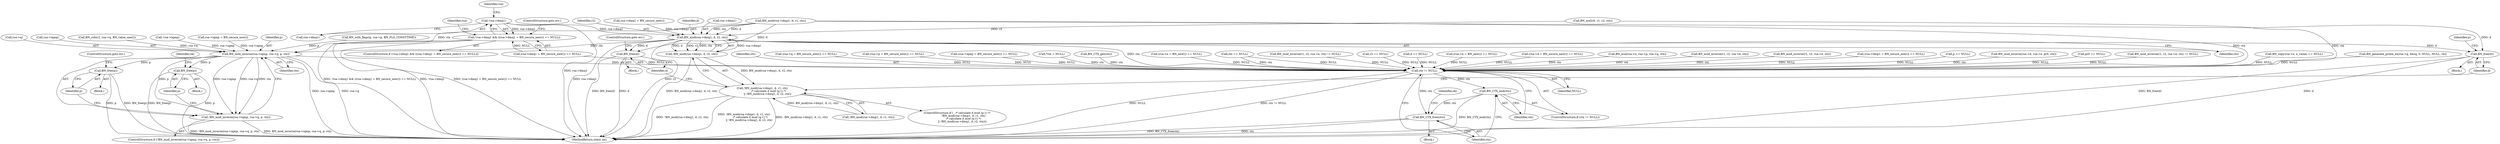digraph "0_openssl_6939eab03a6e23d2bd2c3f5e34fe1d48e542e787@pointer" {
"1000303" [label="(Call,!rsa->dmq1)"];
"1000302" [label="(Call,!rsa->dmq1 && ((rsa->dmq1 = BN_secure_new()) == NULL))"];
"1000614" [label="(Call,BN_mod(rsa->dmq1, d, r2, ctx))"];
"1000613" [label="(Call,!BN_mod(rsa->dmq1, d, r2, ctx))"];
"1000604" [label="(Call,!BN_mod(rsa->dmp1, d, r1, ctx)\n               /* calculate d mod (q-1) */\n            || !BN_mod(rsa->dmq1, d, r2, ctx))"];
"1000622" [label="(Call,BN_free(d))"];
"1000625" [label="(Call,BN_free(d))"];
"1000645" [label="(Call,BN_mod_inverse(rsa->iqmp, rsa->q, p, ctx))"];
"1000644" [label="(Call,!BN_mod_inverse(rsa->iqmp, rsa->q, p, ctx))"];
"1000655" [label="(Call,BN_free(p))"];
"1000658" [label="(Call,BN_free(p))"];
"1000677" [label="(Call,ctx != NULL)"];
"1000680" [label="(Call,BN_CTX_end(ctx))"];
"1000682" [label="(Call,BN_CTX_free(ctx))"];
"1000605" [label="(Call,!BN_mod(rsa->dmp1, d, r1, ctx))"];
"1000679" [label="(Identifier,NULL)"];
"1000330" [label="(Call,BN_copy(rsa->e, e_value) == NULL)"];
"1000681" [label="(Identifier,ctx)"];
"1000414" [label="(Call,BN_generate_prime_ex(rsa->q, bitsq, 0, NULL, NULL, cb))"];
"1000649" [label="(Call,rsa->q)"];
"1000613" [label="(Call,!BN_mod(rsa->dmq1, d, r2, ctx))"];
"1000646" [label="(Call,rsa->iqmp)"];
"1000653" [label="(Identifier,ctx)"];
"1000541" [label="(Call,BN_sub(r2, rsa->q, BN_value_one()))"];
"1000657" [label="(ControlStructure,goto err;)"];
"1000682" [label="(Call,BN_CTX_free(ctx))"];
"1000678" [label="(Identifier,ctx)"];
"1000279" [label="(Call,(rsa->q = BN_secure_new()) == NULL)"];
"1000265" [label="(Call,(rsa->p = BN_secure_new()) == NULL)"];
"1000321" [label="(Call,(rsa->iqmp = BN_secure_new()) == NULL)"];
"1000645" [label="(Call,BN_mod_inverse(rsa->iqmp, rsa->q, p, ctx))"];
"1000626" [label="(Identifier,d)"];
"1000627" [label="(Block,)"];
"1000623" [label="(Identifier,d)"];
"1000685" [label="(Identifier,ok)"];
"1000314" [label="(ControlStructure,goto err;)"];
"1000155" [label="(Call,*ctx = NULL)"];
"1000125" [label="(Block,)"];
"1000625" [label="(Call,BN_free(d))"];
"1000622" [label="(Call,BN_free(d))"];
"1000686" [label="(MethodReturn,static int)"];
"1000677" [label="(Call,ctx != NULL)"];
"1000644" [label="(Call,!BN_mod_inverse(rsa->iqmp, rsa->q, p, ctx))"];
"1000630" [label="(Identifier,p)"];
"1000604" [label="(Call,!BN_mod(rsa->dmp1, d, r1, ctx)\n               /* calculate d mod (q-1) */\n            || !BN_mod(rsa->dmq1, d, r2, ctx))"];
"1000198" [label="(Call,BN_CTX_get(ctx))"];
"1000606" [label="(Call,BN_mod(rsa->dmp1, d, r1, ctx))"];
"1000251" [label="(Call,(rsa->e = BN_new()) == NULL)"];
"1000550" [label="(Call,BN_mul(r0, r1, r2, ctx))"];
"1000618" [label="(Identifier,d)"];
"1000620" [label="(Identifier,ctx)"];
"1000615" [label="(Call,rsa->dmq1)"];
"1000659" [label="(Identifier,p)"];
"1000178" [label="(Call,ctx == NULL)"];
"1000364" [label="(Call,BN_mod_inverse(r1, r2, rsa->e, ctx) != NULL)"];
"1000587" [label="(Block,)"];
"1000201" [label="(Call,r3 == NULL)"];
"1000680" [label="(Call,BN_CTX_end(ctx))"];
"1000302" [label="(Call,!rsa->dmq1 && ((rsa->dmq1 = BN_secure_new()) == NULL))"];
"1000621" [label="(Block,)"];
"1000658" [label="(Call,BN_free(p))"];
"1000614" [label="(Call,BN_mod(rsa->dmq1, d, r2, ctx))"];
"1000301" [label="(ControlStructure,if (!rsa->dmq1 && ((rsa->dmq1 = BN_secure_new()) == NULL)))"];
"1000593" [label="(Call,d == NULL)"];
"1000619" [label="(Identifier,r2)"];
"1000676" [label="(ControlStructure,if (ctx != NULL))"];
"1000223" [label="(Call,(rsa->n = BN_new()) == NULL)"];
"1000654" [label="(Block,)"];
"1000237" [label="(Call,(rsa->d = BN_secure_new()) == NULL)"];
"1000518" [label="(Call,BN_mul(rsa->n, rsa->p, rsa->q, ctx))"];
"1000319" [label="(Identifier,rsa)"];
"1000624" [label="(ControlStructure,goto err;)"];
"1000303" [label="(Call,!rsa->dmq1)"];
"1000661" [label="(Identifier,ok)"];
"1000656" [label="(Identifier,p)"];
"1000304" [label="(Call,rsa->dmq1)"];
"1000445" [label="(Call,BN_mod_inverse(r1, r2, rsa->e, ctx))"];
"1000365" [label="(Call,BN_mod_inverse(r1, r2, rsa->e, ctx))"];
"1000293" [label="(Call,(rsa->dmp1 = BN_secure_new()) == NULL)"];
"1000633" [label="(Call,p == NULL)"];
"1000317" [label="(Call,!rsa->iqmp)"];
"1000308" [label="(Call,rsa->dmq1 = BN_secure_new())"];
"1000572" [label="(Call,BN_mod_inverse(rsa->d, rsa->e, pr0, ctx))"];
"1000683" [label="(Identifier,ctx)"];
"1000307" [label="(Call,(rsa->dmq1 = BN_secure_new()) == NULL)"];
"1000562" [label="(Call,pr0 == NULL)"];
"1000322" [label="(Call,rsa->iqmp = BN_secure_new())"];
"1000444" [label="(Call,BN_mod_inverse(r1, r2, rsa->e, ctx) != NULL)"];
"1000637" [label="(Call,BN_with_flags(p, rsa->p, BN_FLG_CONSTTIME))"];
"1000655" [label="(Call,BN_free(p))"];
"1000643" [label="(ControlStructure,if (!BN_mod_inverse(rsa->iqmp, rsa->q, p, ctx)))"];
"1000652" [label="(Identifier,p)"];
"1000310" [label="(Identifier,rsa)"];
"1000603" [label="(ControlStructure,if (   /* calculate d mod (p-1) */\n               !BN_mod(rsa->dmp1, d, r1, ctx)\n               /* calculate d mod (q-1) */\n            || !BN_mod(rsa->dmq1, d, r2, ctx)))"];
"1000303" -> "1000302"  [label="AST: "];
"1000303" -> "1000304"  [label="CFG: "];
"1000304" -> "1000303"  [label="AST: "];
"1000310" -> "1000303"  [label="CFG: "];
"1000302" -> "1000303"  [label="CFG: "];
"1000303" -> "1000686"  [label="DDG: rsa->dmq1"];
"1000303" -> "1000302"  [label="DDG: rsa->dmq1"];
"1000303" -> "1000614"  [label="DDG: rsa->dmq1"];
"1000302" -> "1000301"  [label="AST: "];
"1000302" -> "1000307"  [label="CFG: "];
"1000307" -> "1000302"  [label="AST: "];
"1000314" -> "1000302"  [label="CFG: "];
"1000319" -> "1000302"  [label="CFG: "];
"1000302" -> "1000686"  [label="DDG: !rsa->dmq1"];
"1000302" -> "1000686"  [label="DDG: (rsa->dmq1 = BN_secure_new()) == NULL"];
"1000302" -> "1000686"  [label="DDG: !rsa->dmq1 && ((rsa->dmq1 = BN_secure_new()) == NULL)"];
"1000307" -> "1000302"  [label="DDG: NULL"];
"1000614" -> "1000613"  [label="AST: "];
"1000614" -> "1000620"  [label="CFG: "];
"1000615" -> "1000614"  [label="AST: "];
"1000618" -> "1000614"  [label="AST: "];
"1000619" -> "1000614"  [label="AST: "];
"1000620" -> "1000614"  [label="AST: "];
"1000613" -> "1000614"  [label="CFG: "];
"1000614" -> "1000686"  [label="DDG: rsa->dmq1"];
"1000614" -> "1000686"  [label="DDG: r2"];
"1000614" -> "1000613"  [label="DDG: rsa->dmq1"];
"1000614" -> "1000613"  [label="DDG: d"];
"1000614" -> "1000613"  [label="DDG: r2"];
"1000614" -> "1000613"  [label="DDG: ctx"];
"1000308" -> "1000614"  [label="DDG: rsa->dmq1"];
"1000606" -> "1000614"  [label="DDG: d"];
"1000606" -> "1000614"  [label="DDG: ctx"];
"1000550" -> "1000614"  [label="DDG: r2"];
"1000614" -> "1000622"  [label="DDG: d"];
"1000614" -> "1000625"  [label="DDG: d"];
"1000614" -> "1000645"  [label="DDG: ctx"];
"1000614" -> "1000677"  [label="DDG: ctx"];
"1000613" -> "1000604"  [label="AST: "];
"1000604" -> "1000613"  [label="CFG: "];
"1000613" -> "1000686"  [label="DDG: BN_mod(rsa->dmq1, d, r2, ctx)"];
"1000613" -> "1000604"  [label="DDG: BN_mod(rsa->dmq1, d, r2, ctx)"];
"1000604" -> "1000603"  [label="AST: "];
"1000604" -> "1000605"  [label="CFG: "];
"1000605" -> "1000604"  [label="AST: "];
"1000623" -> "1000604"  [label="CFG: "];
"1000626" -> "1000604"  [label="CFG: "];
"1000604" -> "1000686"  [label="DDG: !BN_mod(rsa->dmq1, d, r2, ctx)"];
"1000604" -> "1000686"  [label="DDG: !BN_mod(rsa->dmp1, d, r1, ctx)\n               /* calculate d mod (q-1) */\n            || !BN_mod(rsa->dmq1, d, r2, ctx)"];
"1000604" -> "1000686"  [label="DDG: !BN_mod(rsa->dmp1, d, r1, ctx)"];
"1000605" -> "1000604"  [label="DDG: BN_mod(rsa->dmp1, d, r1, ctx)"];
"1000622" -> "1000621"  [label="AST: "];
"1000622" -> "1000623"  [label="CFG: "];
"1000623" -> "1000622"  [label="AST: "];
"1000624" -> "1000622"  [label="CFG: "];
"1000622" -> "1000686"  [label="DDG: BN_free(d)"];
"1000622" -> "1000686"  [label="DDG: d"];
"1000606" -> "1000622"  [label="DDG: d"];
"1000625" -> "1000587"  [label="AST: "];
"1000625" -> "1000626"  [label="CFG: "];
"1000626" -> "1000625"  [label="AST: "];
"1000630" -> "1000625"  [label="CFG: "];
"1000625" -> "1000686"  [label="DDG: d"];
"1000625" -> "1000686"  [label="DDG: BN_free(d)"];
"1000606" -> "1000625"  [label="DDG: d"];
"1000645" -> "1000644"  [label="AST: "];
"1000645" -> "1000653"  [label="CFG: "];
"1000646" -> "1000645"  [label="AST: "];
"1000649" -> "1000645"  [label="AST: "];
"1000652" -> "1000645"  [label="AST: "];
"1000653" -> "1000645"  [label="AST: "];
"1000644" -> "1000645"  [label="CFG: "];
"1000645" -> "1000686"  [label="DDG: rsa->iqmp"];
"1000645" -> "1000686"  [label="DDG: rsa->q"];
"1000645" -> "1000644"  [label="DDG: rsa->iqmp"];
"1000645" -> "1000644"  [label="DDG: rsa->q"];
"1000645" -> "1000644"  [label="DDG: p"];
"1000645" -> "1000644"  [label="DDG: ctx"];
"1000317" -> "1000645"  [label="DDG: rsa->iqmp"];
"1000322" -> "1000645"  [label="DDG: rsa->iqmp"];
"1000541" -> "1000645"  [label="DDG: rsa->q"];
"1000637" -> "1000645"  [label="DDG: p"];
"1000606" -> "1000645"  [label="DDG: ctx"];
"1000645" -> "1000655"  [label="DDG: p"];
"1000645" -> "1000658"  [label="DDG: p"];
"1000645" -> "1000677"  [label="DDG: ctx"];
"1000644" -> "1000643"  [label="AST: "];
"1000656" -> "1000644"  [label="CFG: "];
"1000659" -> "1000644"  [label="CFG: "];
"1000644" -> "1000686"  [label="DDG: !BN_mod_inverse(rsa->iqmp, rsa->q, p, ctx)"];
"1000644" -> "1000686"  [label="DDG: BN_mod_inverse(rsa->iqmp, rsa->q, p, ctx)"];
"1000655" -> "1000654"  [label="AST: "];
"1000655" -> "1000656"  [label="CFG: "];
"1000656" -> "1000655"  [label="AST: "];
"1000657" -> "1000655"  [label="CFG: "];
"1000655" -> "1000686"  [label="DDG: p"];
"1000655" -> "1000686"  [label="DDG: BN_free(p)"];
"1000658" -> "1000627"  [label="AST: "];
"1000658" -> "1000659"  [label="CFG: "];
"1000659" -> "1000658"  [label="AST: "];
"1000661" -> "1000658"  [label="CFG: "];
"1000658" -> "1000686"  [label="DDG: BN_free(p)"];
"1000658" -> "1000686"  [label="DDG: p"];
"1000677" -> "1000676"  [label="AST: "];
"1000677" -> "1000679"  [label="CFG: "];
"1000678" -> "1000677"  [label="AST: "];
"1000679" -> "1000677"  [label="AST: "];
"1000681" -> "1000677"  [label="CFG: "];
"1000683" -> "1000677"  [label="CFG: "];
"1000677" -> "1000686"  [label="DDG: ctx != NULL"];
"1000677" -> "1000686"  [label="DDG: NULL"];
"1000572" -> "1000677"  [label="DDG: ctx"];
"1000550" -> "1000677"  [label="DDG: ctx"];
"1000198" -> "1000677"  [label="DDG: ctx"];
"1000445" -> "1000677"  [label="DDG: ctx"];
"1000155" -> "1000677"  [label="DDG: ctx"];
"1000606" -> "1000677"  [label="DDG: ctx"];
"1000178" -> "1000677"  [label="DDG: ctx"];
"1000178" -> "1000677"  [label="DDG: NULL"];
"1000518" -> "1000677"  [label="DDG: ctx"];
"1000365" -> "1000677"  [label="DDG: ctx"];
"1000330" -> "1000677"  [label="DDG: NULL"];
"1000279" -> "1000677"  [label="DDG: NULL"];
"1000593" -> "1000677"  [label="DDG: NULL"];
"1000293" -> "1000677"  [label="DDG: NULL"];
"1000307" -> "1000677"  [label="DDG: NULL"];
"1000633" -> "1000677"  [label="DDG: NULL"];
"1000562" -> "1000677"  [label="DDG: NULL"];
"1000414" -> "1000677"  [label="DDG: NULL"];
"1000251" -> "1000677"  [label="DDG: NULL"];
"1000321" -> "1000677"  [label="DDG: NULL"];
"1000364" -> "1000677"  [label="DDG: NULL"];
"1000265" -> "1000677"  [label="DDG: NULL"];
"1000237" -> "1000677"  [label="DDG: NULL"];
"1000223" -> "1000677"  [label="DDG: NULL"];
"1000201" -> "1000677"  [label="DDG: NULL"];
"1000444" -> "1000677"  [label="DDG: NULL"];
"1000677" -> "1000680"  [label="DDG: ctx"];
"1000677" -> "1000682"  [label="DDG: ctx"];
"1000680" -> "1000676"  [label="AST: "];
"1000680" -> "1000681"  [label="CFG: "];
"1000681" -> "1000680"  [label="AST: "];
"1000683" -> "1000680"  [label="CFG: "];
"1000680" -> "1000686"  [label="DDG: BN_CTX_end(ctx)"];
"1000680" -> "1000682"  [label="DDG: ctx"];
"1000682" -> "1000125"  [label="AST: "];
"1000682" -> "1000683"  [label="CFG: "];
"1000683" -> "1000682"  [label="AST: "];
"1000685" -> "1000682"  [label="CFG: "];
"1000682" -> "1000686"  [label="DDG: BN_CTX_free(ctx)"];
"1000682" -> "1000686"  [label="DDG: ctx"];
}
